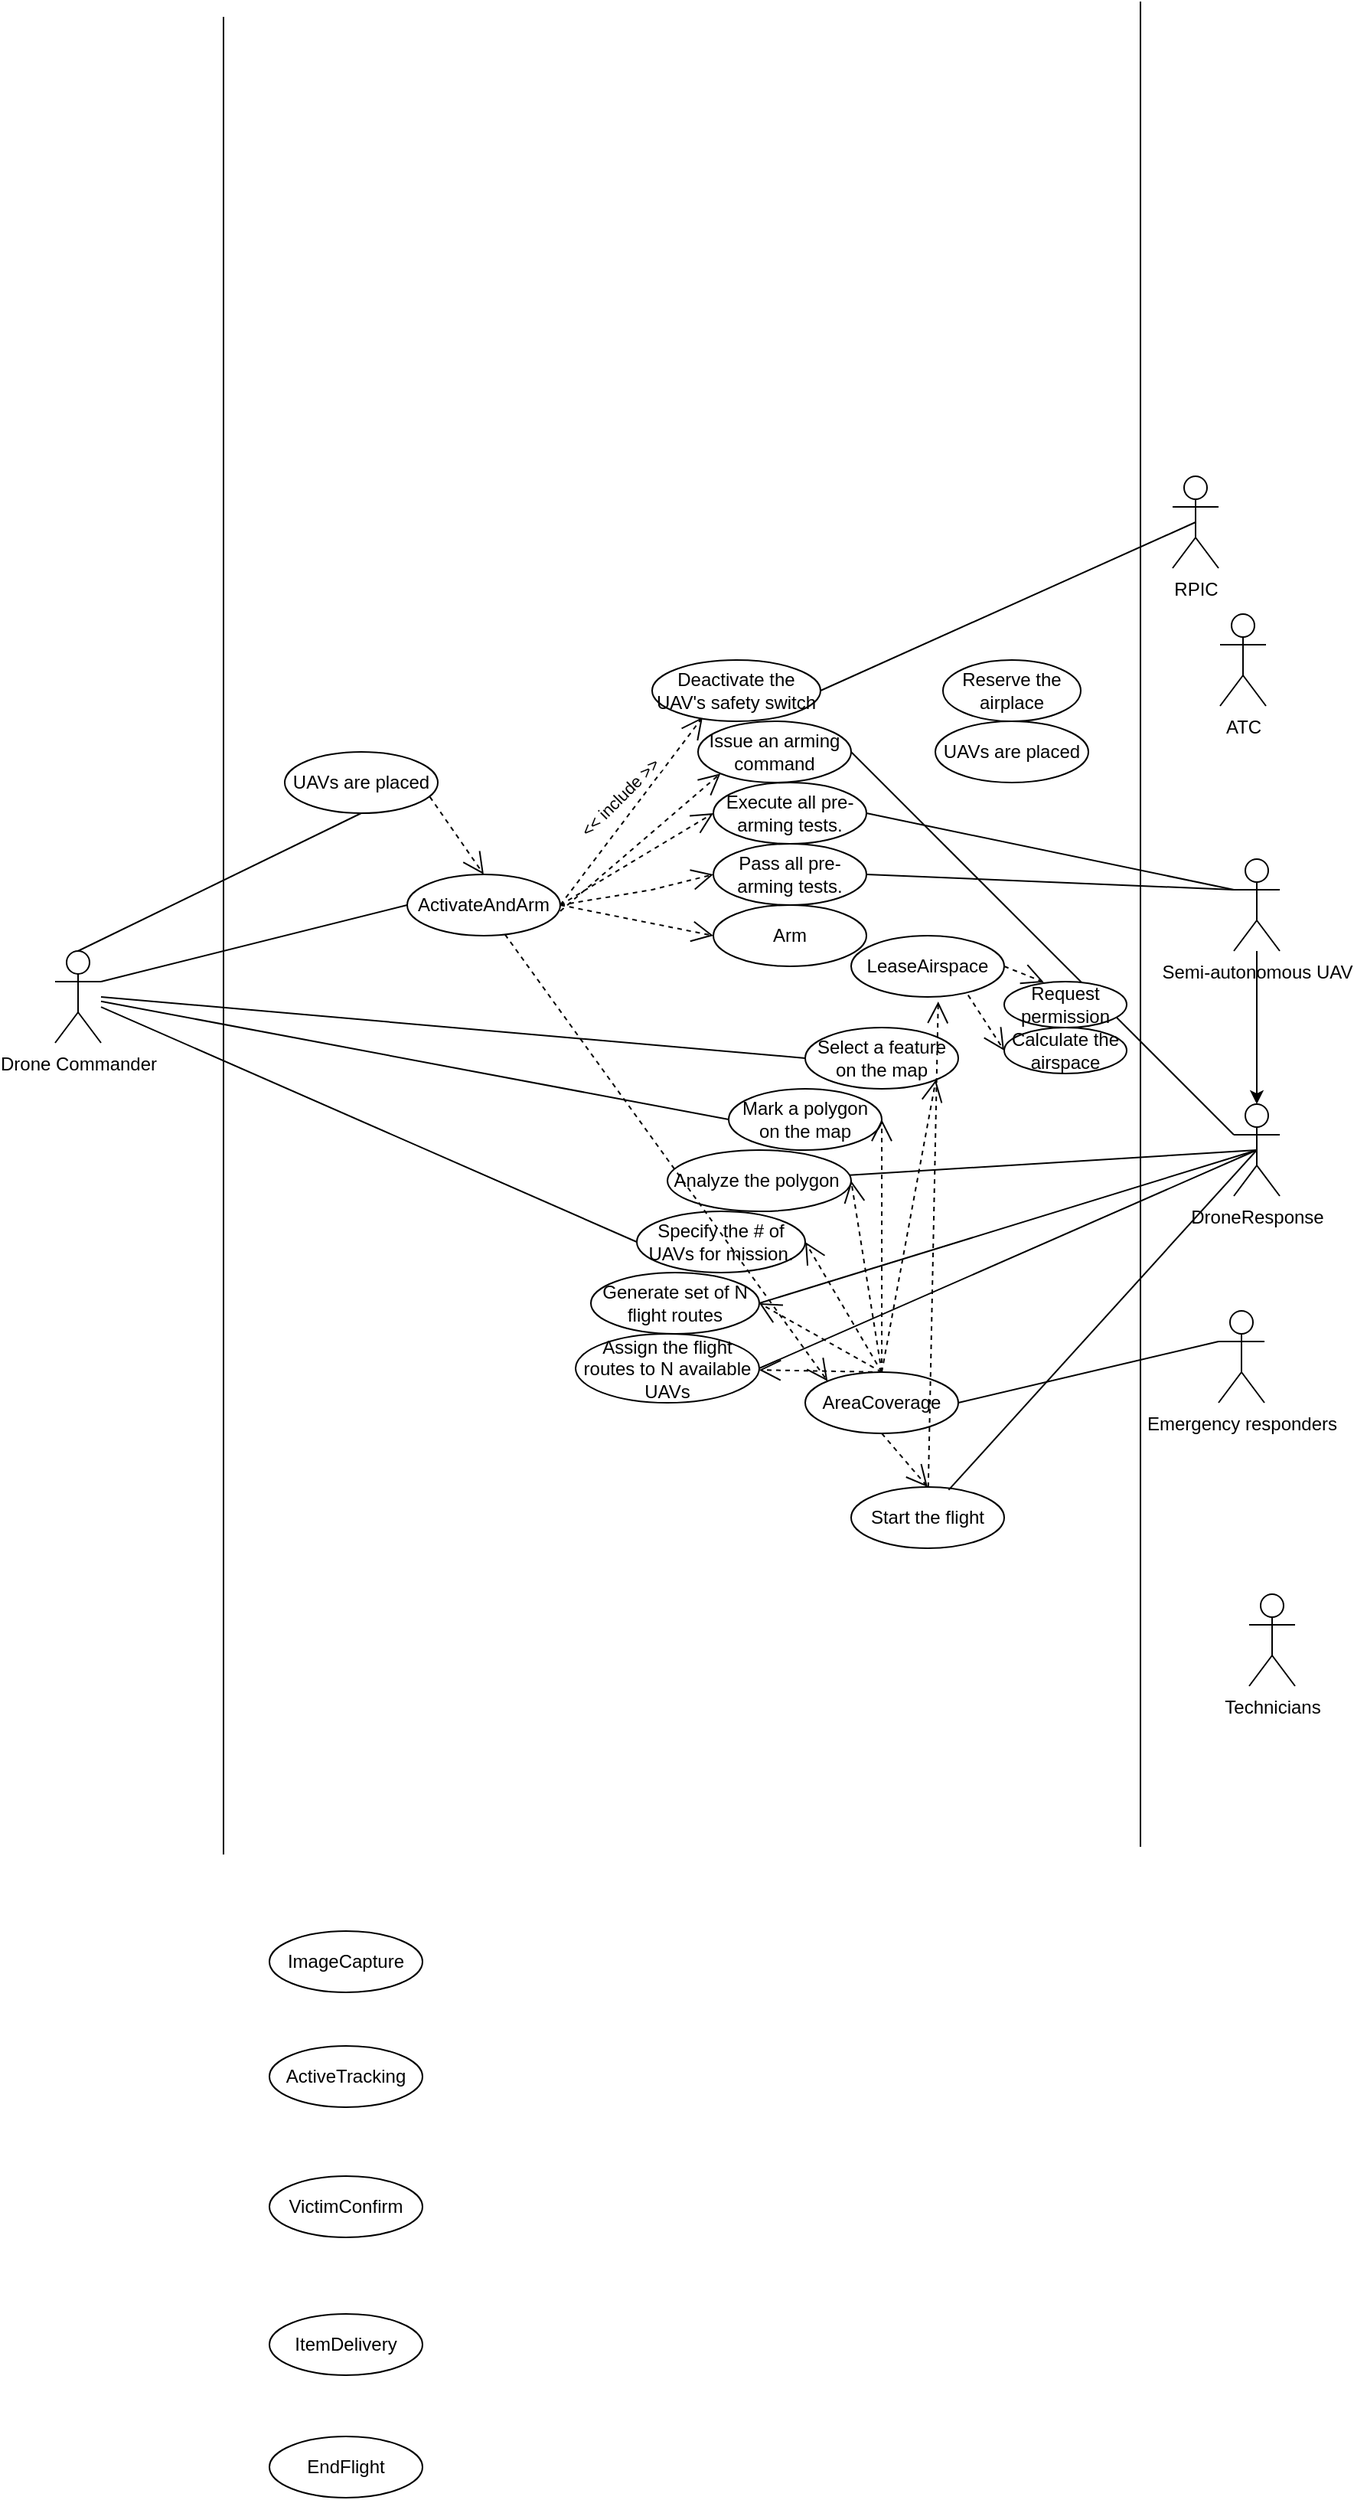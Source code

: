 <mxfile version="22.1.4" type="github">
  <diagram name="Page-1" id="hwL8e8LELadIlyGQyHQZ">
    <mxGraphModel dx="941" dy="2006" grid="1" gridSize="10" guides="1" tooltips="1" connect="1" arrows="1" fold="1" page="1" pageScale="1" pageWidth="827" pageHeight="1169" math="0" shadow="0">
      <root>
        <mxCell id="0" />
        <mxCell id="1" parent="0" />
        <mxCell id="xkGvFycIygTigsBlXQcr-1" value="" style="endArrow=none;html=1;rounded=0;" edge="1" parent="1">
          <mxGeometry width="50" height="50" relative="1" as="geometry">
            <mxPoint x="160" y="880" as="sourcePoint" />
            <mxPoint x="160" y="-320" as="targetPoint" />
          </mxGeometry>
        </mxCell>
        <mxCell id="xkGvFycIygTigsBlXQcr-2" value="" style="endArrow=none;html=1;rounded=0;" edge="1" parent="1">
          <mxGeometry width="50" height="50" relative="1" as="geometry">
            <mxPoint x="759" y="875" as="sourcePoint" />
            <mxPoint x="759" y="-330" as="targetPoint" />
          </mxGeometry>
        </mxCell>
        <mxCell id="xkGvFycIygTigsBlXQcr-3" value="Drone Commander" style="shape=umlActor;verticalLabelPosition=bottom;verticalAlign=top;html=1;" vertex="1" parent="1">
          <mxGeometry x="50" y="290" width="30" height="60" as="geometry" />
        </mxCell>
        <mxCell id="xkGvFycIygTigsBlXQcr-5" value="Semi-autonomous UAV" style="shape=umlActor;verticalLabelPosition=bottom;verticalAlign=top;html=1;" vertex="1" parent="1">
          <mxGeometry x="820" y="230" width="30" height="60" as="geometry" />
        </mxCell>
        <mxCell id="xkGvFycIygTigsBlXQcr-6" value="Emergency responders" style="shape=umlActor;verticalLabelPosition=bottom;verticalAlign=top;html=1;" vertex="1" parent="1">
          <mxGeometry x="810" y="525" width="30" height="60" as="geometry" />
        </mxCell>
        <mxCell id="xkGvFycIygTigsBlXQcr-7" value="DroneResponse" style="shape=umlActor;verticalLabelPosition=bottom;verticalAlign=top;html=1;" vertex="1" parent="1">
          <mxGeometry x="820" y="390" width="30" height="60" as="geometry" />
        </mxCell>
        <mxCell id="xkGvFycIygTigsBlXQcr-8" value="RPIC" style="shape=umlActor;verticalLabelPosition=bottom;verticalAlign=top;html=1;" vertex="1" parent="1">
          <mxGeometry x="780" y="-20" width="30" height="60" as="geometry" />
        </mxCell>
        <mxCell id="xkGvFycIygTigsBlXQcr-9" value="Technicians" style="shape=umlActor;verticalLabelPosition=bottom;verticalAlign=top;html=1;" vertex="1" parent="1">
          <mxGeometry x="830" y="710" width="30" height="60" as="geometry" />
        </mxCell>
        <mxCell id="xkGvFycIygTigsBlXQcr-12" value="ActivateAndArm" style="ellipse;whiteSpace=wrap;html=1;align=center;" vertex="1" parent="1">
          <mxGeometry x="280" y="240" width="100" height="40" as="geometry" />
        </mxCell>
        <mxCell id="xkGvFycIygTigsBlXQcr-13" value="AreaCoverage" style="ellipse;whiteSpace=wrap;html=1;align=center;" vertex="1" parent="1">
          <mxGeometry x="540" y="565" width="100" height="40" as="geometry" />
        </mxCell>
        <mxCell id="xkGvFycIygTigsBlXQcr-14" value="LeaseAirspace" style="ellipse;whiteSpace=wrap;html=1;align=center;" vertex="1" parent="1">
          <mxGeometry x="570" y="280" width="100" height="40" as="geometry" />
        </mxCell>
        <mxCell id="xkGvFycIygTigsBlXQcr-15" value="ImageCapture" style="ellipse;whiteSpace=wrap;html=1;align=center;" vertex="1" parent="1">
          <mxGeometry x="190" y="930" width="100" height="40" as="geometry" />
        </mxCell>
        <mxCell id="xkGvFycIygTigsBlXQcr-16" value="ActiveTracking" style="ellipse;whiteSpace=wrap;html=1;align=center;" vertex="1" parent="1">
          <mxGeometry x="190" y="1005" width="100" height="40" as="geometry" />
        </mxCell>
        <mxCell id="xkGvFycIygTigsBlXQcr-17" value="VictimConfirm" style="ellipse;whiteSpace=wrap;html=1;align=center;" vertex="1" parent="1">
          <mxGeometry x="190" y="1090" width="100" height="40" as="geometry" />
        </mxCell>
        <mxCell id="xkGvFycIygTigsBlXQcr-18" value="ItemDelivery" style="ellipse;whiteSpace=wrap;html=1;align=center;" vertex="1" parent="1">
          <mxGeometry x="190" y="1180" width="100" height="40" as="geometry" />
        </mxCell>
        <mxCell id="xkGvFycIygTigsBlXQcr-19" value="EndFlight" style="ellipse;whiteSpace=wrap;html=1;align=center;" vertex="1" parent="1">
          <mxGeometry x="190" y="1260" width="100" height="40" as="geometry" />
        </mxCell>
        <mxCell id="xkGvFycIygTigsBlXQcr-23" value="" style="endArrow=none;html=1;rounded=0;exitX=1;exitY=0.333;exitDx=0;exitDy=0;exitPerimeter=0;entryX=0;entryY=0.5;entryDx=0;entryDy=0;" edge="1" parent="1" source="xkGvFycIygTigsBlXQcr-3" target="xkGvFycIygTigsBlXQcr-12">
          <mxGeometry width="50" height="50" relative="1" as="geometry">
            <mxPoint x="230" y="260" as="sourcePoint" />
            <mxPoint x="210" y="40" as="targetPoint" />
          </mxGeometry>
        </mxCell>
        <mxCell id="xkGvFycIygTigsBlXQcr-24" value="" style="endArrow=open;endSize=12;dashed=1;html=1;rounded=0;exitX=1;exitY=0.5;exitDx=0;exitDy=0;entryX=0.3;entryY=0.933;entryDx=0;entryDy=0;entryPerimeter=0;" edge="1" parent="1" source="xkGvFycIygTigsBlXQcr-12" target="xkGvFycIygTigsBlXQcr-25">
          <mxGeometry x="-0.185" y="26" width="160" relative="1" as="geometry">
            <mxPoint x="390" y="290" as="sourcePoint" />
            <mxPoint x="440" y="210" as="targetPoint" />
            <mxPoint as="offset" />
          </mxGeometry>
        </mxCell>
        <mxCell id="xkGvFycIygTigsBlXQcr-27" value="&amp;lt;&amp;lt; include &amp;gt;&amp;gt;" style="edgeLabel;html=1;align=center;verticalAlign=middle;resizable=0;points=[];rotation=-45;" vertex="1" connectable="0" parent="xkGvFycIygTigsBlXQcr-24">
          <mxGeometry x="0.029" y="-2" relative="1" as="geometry">
            <mxPoint x="-11" y="-8" as="offset" />
          </mxGeometry>
        </mxCell>
        <mxCell id="xkGvFycIygTigsBlXQcr-25" value="Deactivate the UAV&#39;s safety switch" style="ellipse;whiteSpace=wrap;html=1;align=center;" vertex="1" parent="1">
          <mxGeometry x="440" y="100" width="110" height="40" as="geometry" />
        </mxCell>
        <mxCell id="xkGvFycIygTigsBlXQcr-26" value="" style="endArrow=none;html=1;rounded=0;exitX=1;exitY=0.5;exitDx=0;exitDy=0;entryX=0.5;entryY=0.5;entryDx=0;entryDy=0;entryPerimeter=0;" edge="1" parent="1" source="xkGvFycIygTigsBlXQcr-25" target="xkGvFycIygTigsBlXQcr-8">
          <mxGeometry width="50" height="50" relative="1" as="geometry">
            <mxPoint x="540" y="180" as="sourcePoint" />
            <mxPoint x="740" y="130" as="targetPoint" />
          </mxGeometry>
        </mxCell>
        <mxCell id="xkGvFycIygTigsBlXQcr-28" value="" style="endArrow=open;endSize=12;dashed=1;html=1;rounded=0;exitX=1;exitY=0.5;exitDx=0;exitDy=0;entryX=0;entryY=1;entryDx=0;entryDy=0;" edge="1" parent="1" target="xkGvFycIygTigsBlXQcr-32">
          <mxGeometry x="-0.185" y="26" width="160" relative="1" as="geometry">
            <mxPoint x="380" y="264" as="sourcePoint" />
            <mxPoint x="530" y="240" as="targetPoint" />
            <mxPoint as="offset" />
          </mxGeometry>
        </mxCell>
        <mxCell id="xkGvFycIygTigsBlXQcr-31" value="" style="endArrow=none;html=1;rounded=0;exitX=1;exitY=0.5;exitDx=0;exitDy=0;entryX=0;entryY=0.333;entryDx=0;entryDy=0;entryPerimeter=0;" edge="1" parent="1" source="xkGvFycIygTigsBlXQcr-32" target="xkGvFycIygTigsBlXQcr-7">
          <mxGeometry width="50" height="50" relative="1" as="geometry">
            <mxPoint x="545" y="380" as="sourcePoint" />
            <mxPoint x="760" y="370" as="targetPoint" />
          </mxGeometry>
        </mxCell>
        <mxCell id="xkGvFycIygTigsBlXQcr-32" value="Issue an arming command" style="ellipse;whiteSpace=wrap;html=1;align=center;" vertex="1" parent="1">
          <mxGeometry x="470" y="140" width="100" height="40" as="geometry" />
        </mxCell>
        <mxCell id="xkGvFycIygTigsBlXQcr-33" value="Execute all pre-arming tests." style="ellipse;whiteSpace=wrap;html=1;align=center;" vertex="1" parent="1">
          <mxGeometry x="480" y="180" width="100" height="40" as="geometry" />
        </mxCell>
        <mxCell id="xkGvFycIygTigsBlXQcr-34" value="" style="endArrow=open;endSize=12;dashed=1;html=1;rounded=0;exitX=1;exitY=0.5;exitDx=0;exitDy=0;entryX=0;entryY=0.5;entryDx=0;entryDy=0;" edge="1" parent="1" source="xkGvFycIygTigsBlXQcr-12" target="xkGvFycIygTigsBlXQcr-33">
          <mxGeometry x="-0.185" y="26" width="160" relative="1" as="geometry">
            <mxPoint x="375" y="360" as="sourcePoint" />
            <mxPoint x="480" y="280" as="targetPoint" />
            <mxPoint as="offset" />
          </mxGeometry>
        </mxCell>
        <mxCell id="xkGvFycIygTigsBlXQcr-35" value="Pass all pre-arming tests." style="ellipse;whiteSpace=wrap;html=1;align=center;" vertex="1" parent="1">
          <mxGeometry x="480" y="220" width="100" height="40" as="geometry" />
        </mxCell>
        <mxCell id="xkGvFycIygTigsBlXQcr-36" value="" style="endArrow=open;endSize=12;dashed=1;html=1;rounded=0;exitX=1;exitY=0.5;exitDx=0;exitDy=0;entryX=0;entryY=0.5;entryDx=0;entryDy=0;" edge="1" parent="1" source="xkGvFycIygTigsBlXQcr-12" target="xkGvFycIygTigsBlXQcr-35">
          <mxGeometry x="-0.185" y="26" width="160" relative="1" as="geometry">
            <mxPoint x="380" y="320" as="sourcePoint" />
            <mxPoint x="480" y="260" as="targetPoint" />
            <mxPoint as="offset" />
            <Array as="points">
              <mxPoint x="440" y="250" />
            </Array>
          </mxGeometry>
        </mxCell>
        <mxCell id="xkGvFycIygTigsBlXQcr-37" value="" style="endArrow=none;html=1;rounded=0;exitX=1;exitY=0.5;exitDx=0;exitDy=0;entryX=0;entryY=0.333;entryDx=0;entryDy=0;entryPerimeter=0;" edge="1" parent="1" source="xkGvFycIygTigsBlXQcr-33" target="xkGvFycIygTigsBlXQcr-5">
          <mxGeometry width="50" height="50" relative="1" as="geometry">
            <mxPoint x="600" y="280" as="sourcePoint" />
            <mxPoint x="800" y="230" as="targetPoint" />
          </mxGeometry>
        </mxCell>
        <mxCell id="xkGvFycIygTigsBlXQcr-38" value="" style="endArrow=none;html=1;rounded=0;exitX=1;exitY=0.5;exitDx=0;exitDy=0;entryX=0;entryY=0.333;entryDx=0;entryDy=0;entryPerimeter=0;" edge="1" parent="1" source="xkGvFycIygTigsBlXQcr-35" target="xkGvFycIygTigsBlXQcr-5">
          <mxGeometry width="50" height="50" relative="1" as="geometry">
            <mxPoint x="570" y="250" as="sourcePoint" />
            <mxPoint x="810" y="300" as="targetPoint" />
          </mxGeometry>
        </mxCell>
        <mxCell id="xkGvFycIygTigsBlXQcr-39" value="Arm" style="ellipse;whiteSpace=wrap;html=1;align=center;" vertex="1" parent="1">
          <mxGeometry x="480" y="260" width="100" height="40" as="geometry" />
        </mxCell>
        <mxCell id="xkGvFycIygTigsBlXQcr-40" value="" style="endArrow=open;endSize=12;dashed=1;html=1;rounded=0;exitX=1;exitY=0.5;exitDx=0;exitDy=0;entryX=0;entryY=0.5;entryDx=0;entryDy=0;" edge="1" parent="1" source="xkGvFycIygTigsBlXQcr-12">
          <mxGeometry x="-0.185" y="26" width="160" relative="1" as="geometry">
            <mxPoint x="380" y="300" as="sourcePoint" />
            <mxPoint x="480" y="280" as="targetPoint" />
            <mxPoint as="offset" />
            <Array as="points" />
          </mxGeometry>
        </mxCell>
        <mxCell id="xkGvFycIygTigsBlXQcr-41" style="edgeStyle=orthogonalEdgeStyle;rounded=0;orthogonalLoop=1;jettySize=auto;html=1;entryX=0.5;entryY=0;entryDx=0;entryDy=0;entryPerimeter=0;" edge="1" parent="1" source="xkGvFycIygTigsBlXQcr-5" target="xkGvFycIygTigsBlXQcr-7">
          <mxGeometry relative="1" as="geometry" />
        </mxCell>
        <mxCell id="xkGvFycIygTigsBlXQcr-42" value="" style="endArrow=none;html=1;rounded=0;exitX=1;exitY=0.5;exitDx=0;exitDy=0;entryX=0;entryY=0.333;entryDx=0;entryDy=0;entryPerimeter=0;" edge="1" parent="1" source="xkGvFycIygTigsBlXQcr-13" target="xkGvFycIygTigsBlXQcr-6">
          <mxGeometry width="50" height="50" relative="1" as="geometry">
            <mxPoint x="470" y="520" as="sourcePoint" />
            <mxPoint x="670" y="470" as="targetPoint" />
          </mxGeometry>
        </mxCell>
        <mxCell id="xkGvFycIygTigsBlXQcr-43" value="Select a feature on the map" style="ellipse;whiteSpace=wrap;html=1;align=center;" vertex="1" parent="1">
          <mxGeometry x="540" y="340" width="100" height="40" as="geometry" />
        </mxCell>
        <mxCell id="xkGvFycIygTigsBlXQcr-45" value="Mark a polygon on the map" style="ellipse;whiteSpace=wrap;html=1;align=center;" vertex="1" parent="1">
          <mxGeometry x="490" y="380" width="100" height="40" as="geometry" />
        </mxCell>
        <mxCell id="xkGvFycIygTigsBlXQcr-48" value="Specify the # of UAVs for mission." style="ellipse;whiteSpace=wrap;html=1;align=center;" vertex="1" parent="1">
          <mxGeometry x="430" y="460" width="110" height="40" as="geometry" />
        </mxCell>
        <mxCell id="xkGvFycIygTigsBlXQcr-49" value="Analyze the polygon&amp;nbsp;" style="ellipse;whiteSpace=wrap;html=1;align=center;" vertex="1" parent="1">
          <mxGeometry x="450" y="420" width="120" height="40" as="geometry" />
        </mxCell>
        <mxCell id="xkGvFycIygTigsBlXQcr-50" value="" style="endArrow=none;html=1;rounded=0;entryX=0.5;entryY=0.5;entryDx=0;entryDy=0;entryPerimeter=0;" edge="1" parent="1" source="xkGvFycIygTigsBlXQcr-49" target="xkGvFycIygTigsBlXQcr-7">
          <mxGeometry width="50" height="50" relative="1" as="geometry">
            <mxPoint x="530.0" y="436" as="sourcePoint" />
            <mxPoint x="795" y="416" as="targetPoint" />
          </mxGeometry>
        </mxCell>
        <mxCell id="xkGvFycIygTigsBlXQcr-52" value="" style="endArrow=none;html=1;rounded=0;entryX=0;entryY=0.5;entryDx=0;entryDy=0;" edge="1" parent="1" target="xkGvFycIygTigsBlXQcr-43">
          <mxGeometry width="50" height="50" relative="1" as="geometry">
            <mxPoint x="80" y="320" as="sourcePoint" />
            <mxPoint x="290" y="330" as="targetPoint" />
          </mxGeometry>
        </mxCell>
        <mxCell id="xkGvFycIygTigsBlXQcr-53" value="" style="endArrow=none;html=1;rounded=0;entryX=0;entryY=0.5;entryDx=0;entryDy=0;" edge="1" parent="1" source="xkGvFycIygTigsBlXQcr-3" target="xkGvFycIygTigsBlXQcr-45">
          <mxGeometry width="50" height="50" relative="1" as="geometry">
            <mxPoint x="90" y="340" as="sourcePoint" />
            <mxPoint x="550" y="390" as="targetPoint" />
          </mxGeometry>
        </mxCell>
        <mxCell id="xkGvFycIygTigsBlXQcr-54" value="" style="endArrow=none;html=1;rounded=0;entryX=0;entryY=0.5;entryDx=0;entryDy=0;" edge="1" parent="1" source="xkGvFycIygTigsBlXQcr-3" target="xkGvFycIygTigsBlXQcr-48">
          <mxGeometry width="50" height="50" relative="1" as="geometry">
            <mxPoint x="-10" y="401.5" as="sourcePoint" />
            <mxPoint x="400" y="478.5" as="targetPoint" />
          </mxGeometry>
        </mxCell>
        <mxCell id="xkGvFycIygTigsBlXQcr-55" value="Generate set of N flight routes" style="ellipse;whiteSpace=wrap;html=1;align=center;" vertex="1" parent="1">
          <mxGeometry x="400" y="500" width="110" height="40" as="geometry" />
        </mxCell>
        <mxCell id="xkGvFycIygTigsBlXQcr-56" value="" style="endArrow=open;endSize=12;dashed=1;html=1;rounded=0;exitX=0.5;exitY=0;exitDx=0;exitDy=0;entryX=1;entryY=1;entryDx=0;entryDy=0;" edge="1" parent="1" source="xkGvFycIygTigsBlXQcr-13" target="xkGvFycIygTigsBlXQcr-43">
          <mxGeometry x="-0.185" y="26" width="160" relative="1" as="geometry">
            <mxPoint x="560" y="480" as="sourcePoint" />
            <mxPoint x="660" y="500" as="targetPoint" />
            <mxPoint as="offset" />
            <Array as="points" />
          </mxGeometry>
        </mxCell>
        <mxCell id="xkGvFycIygTigsBlXQcr-57" value="" style="endArrow=open;endSize=12;dashed=1;html=1;rounded=0;exitX=0.5;exitY=0;exitDx=0;exitDy=0;entryX=1;entryY=0.5;entryDx=0;entryDy=0;" edge="1" parent="1" source="xkGvFycIygTigsBlXQcr-13" target="xkGvFycIygTigsBlXQcr-45">
          <mxGeometry x="-0.185" y="26" width="160" relative="1" as="geometry">
            <mxPoint x="550" y="541" as="sourcePoint" />
            <mxPoint x="590" y="400" as="targetPoint" />
            <mxPoint as="offset" />
            <Array as="points" />
          </mxGeometry>
        </mxCell>
        <mxCell id="xkGvFycIygTigsBlXQcr-58" value="" style="endArrow=open;endSize=12;dashed=1;html=1;rounded=0;exitX=0.5;exitY=0;exitDx=0;exitDy=0;entryX=1;entryY=0.5;entryDx=0;entryDy=0;" edge="1" parent="1" source="xkGvFycIygTigsBlXQcr-13" target="xkGvFycIygTigsBlXQcr-49">
          <mxGeometry x="-0.185" y="26" width="160" relative="1" as="geometry">
            <mxPoint x="590" y="545" as="sourcePoint" />
            <mxPoint x="600" y="410" as="targetPoint" />
            <mxPoint as="offset" />
            <Array as="points" />
          </mxGeometry>
        </mxCell>
        <mxCell id="xkGvFycIygTigsBlXQcr-59" value="" style="endArrow=open;endSize=12;dashed=1;html=1;rounded=0;exitX=0.5;exitY=0;exitDx=0;exitDy=0;entryX=1;entryY=0.5;entryDx=0;entryDy=0;" edge="1" parent="1" source="xkGvFycIygTigsBlXQcr-13" target="xkGvFycIygTigsBlXQcr-48">
          <mxGeometry x="-0.185" y="26" width="160" relative="1" as="geometry">
            <mxPoint x="424" y="670" as="sourcePoint" />
            <mxPoint x="414" y="575" as="targetPoint" />
            <mxPoint as="offset" />
            <Array as="points" />
          </mxGeometry>
        </mxCell>
        <mxCell id="xkGvFycIygTigsBlXQcr-60" value="" style="endArrow=open;endSize=12;dashed=1;html=1;rounded=0;exitX=0.5;exitY=0;exitDx=0;exitDy=0;entryX=1;entryY=0.5;entryDx=0;entryDy=0;" edge="1" parent="1" source="xkGvFycIygTigsBlXQcr-13" target="xkGvFycIygTigsBlXQcr-55">
          <mxGeometry x="-0.185" y="26" width="160" relative="1" as="geometry">
            <mxPoint x="540" y="565" as="sourcePoint" />
            <mxPoint x="500" y="510" as="targetPoint" />
            <mxPoint as="offset" />
            <Array as="points" />
          </mxGeometry>
        </mxCell>
        <mxCell id="xkGvFycIygTigsBlXQcr-61" value="" style="endArrow=none;html=1;rounded=0;entryX=0.5;entryY=0.5;entryDx=0;entryDy=0;entryPerimeter=0;exitX=1;exitY=0.5;exitDx=0;exitDy=0;" edge="1" parent="1" source="xkGvFycIygTigsBlXQcr-55" target="xkGvFycIygTigsBlXQcr-7">
          <mxGeometry width="50" height="50" relative="1" as="geometry">
            <mxPoint x="554" y="500" as="sourcePoint" />
            <mxPoint x="820" y="484" as="targetPoint" />
          </mxGeometry>
        </mxCell>
        <mxCell id="xkGvFycIygTigsBlXQcr-62" value="Assign the flight routes to N available UAVs" style="ellipse;whiteSpace=wrap;html=1;align=center;" vertex="1" parent="1">
          <mxGeometry x="390" y="540" width="120" height="45" as="geometry" />
        </mxCell>
        <mxCell id="xkGvFycIygTigsBlXQcr-63" value="" style="endArrow=none;html=1;rounded=0;entryX=0.5;entryY=0.5;entryDx=0;entryDy=0;entryPerimeter=0;exitX=1;exitY=0.5;exitDx=0;exitDy=0;" edge="1" parent="1" source="xkGvFycIygTigsBlXQcr-62" target="xkGvFycIygTigsBlXQcr-7">
          <mxGeometry width="50" height="50" relative="1" as="geometry">
            <mxPoint x="520" y="530" as="sourcePoint" />
            <mxPoint x="845" y="430" as="targetPoint" />
          </mxGeometry>
        </mxCell>
        <mxCell id="xkGvFycIygTigsBlXQcr-64" value="" style="endArrow=open;endSize=12;dashed=1;html=1;rounded=0;exitX=0.5;exitY=0;exitDx=0;exitDy=0;" edge="1" parent="1" source="xkGvFycIygTigsBlXQcr-13" target="xkGvFycIygTigsBlXQcr-62">
          <mxGeometry x="-0.185" y="26" width="160" relative="1" as="geometry">
            <mxPoint x="590" y="635" as="sourcePoint" />
            <mxPoint x="510" y="590" as="targetPoint" />
            <mxPoint as="offset" />
            <Array as="points" />
          </mxGeometry>
        </mxCell>
        <mxCell id="xkGvFycIygTigsBlXQcr-65" value="UAVs are placed" style="ellipse;whiteSpace=wrap;html=1;align=center;" vertex="1" parent="1">
          <mxGeometry x="200" y="160" width="100" height="40" as="geometry" />
        </mxCell>
        <mxCell id="xkGvFycIygTigsBlXQcr-67" value="" style="endArrow=none;html=1;rounded=0;exitX=0.5;exitY=0;exitDx=0;exitDy=0;exitPerimeter=0;entryX=0.5;entryY=1;entryDx=0;entryDy=0;" edge="1" parent="1" source="xkGvFycIygTigsBlXQcr-3" target="xkGvFycIygTigsBlXQcr-65">
          <mxGeometry width="50" height="50" relative="1" as="geometry">
            <mxPoint x="60" y="270" as="sourcePoint" />
            <mxPoint x="260" y="220" as="targetPoint" />
          </mxGeometry>
        </mxCell>
        <mxCell id="xkGvFycIygTigsBlXQcr-68" value="" style="endArrow=open;endSize=12;dashed=1;html=1;rounded=0;exitX=0.948;exitY=0.733;exitDx=0;exitDy=0;entryX=0.5;entryY=0;entryDx=0;entryDy=0;exitPerimeter=0;" edge="1" parent="1" source="xkGvFycIygTigsBlXQcr-65" target="xkGvFycIygTigsBlXQcr-12">
          <mxGeometry x="-0.185" y="26" width="160" relative="1" as="geometry">
            <mxPoint x="290" y="150" as="sourcePoint" />
            <mxPoint x="390" y="170" as="targetPoint" />
            <mxPoint as="offset" />
            <Array as="points" />
          </mxGeometry>
        </mxCell>
        <mxCell id="xkGvFycIygTigsBlXQcr-70" value="" style="endArrow=open;endSize=12;dashed=1;html=1;rounded=0;entryX=0;entryY=0;entryDx=0;entryDy=0;" edge="1" parent="1" source="xkGvFycIygTigsBlXQcr-12" target="xkGvFycIygTigsBlXQcr-13">
          <mxGeometry x="-0.185" y="26" width="160" relative="1" as="geometry">
            <mxPoint x="396" y="289" as="sourcePoint" />
            <mxPoint x="431" y="340" as="targetPoint" />
            <mxPoint as="offset" />
            <Array as="points" />
          </mxGeometry>
        </mxCell>
        <mxCell id="xkGvFycIygTigsBlXQcr-71" value="Start the flight" style="ellipse;whiteSpace=wrap;html=1;align=center;" vertex="1" parent="1">
          <mxGeometry x="570" y="640" width="100" height="40" as="geometry" />
        </mxCell>
        <mxCell id="xkGvFycIygTigsBlXQcr-74" value="" style="endArrow=open;endSize=12;dashed=1;html=1;rounded=0;exitX=0.5;exitY=1;exitDx=0;exitDy=0;entryX=0.5;entryY=0;entryDx=0;entryDy=0;" edge="1" parent="1" source="xkGvFycIygTigsBlXQcr-13" target="xkGvFycIygTigsBlXQcr-71">
          <mxGeometry x="-0.185" y="26" width="160" relative="1" as="geometry">
            <mxPoint x="570" y="811" as="sourcePoint" />
            <mxPoint x="470" y="620" as="targetPoint" />
            <mxPoint as="offset" />
            <Array as="points" />
          </mxGeometry>
        </mxCell>
        <mxCell id="xkGvFycIygTigsBlXQcr-75" value="" style="endArrow=none;html=1;rounded=0;entryX=0.5;entryY=0.5;entryDx=0;entryDy=0;entryPerimeter=0;exitX=0.637;exitY=0.049;exitDx=0;exitDy=0;exitPerimeter=0;" edge="1" parent="1" source="xkGvFycIygTigsBlXQcr-71" target="xkGvFycIygTigsBlXQcr-7">
          <mxGeometry width="50" height="50" relative="1" as="geometry">
            <mxPoint x="580" y="528" as="sourcePoint" />
            <mxPoint x="846" y="512" as="targetPoint" />
          </mxGeometry>
        </mxCell>
        <mxCell id="xkGvFycIygTigsBlXQcr-78" value="" style="endArrow=open;endSize=12;dashed=1;html=1;rounded=0;entryX=0.569;entryY=1.075;entryDx=0;entryDy=0;entryPerimeter=0;" edge="1" parent="1" source="xkGvFycIygTigsBlXQcr-71" target="xkGvFycIygTigsBlXQcr-14">
          <mxGeometry x="-0.185" y="26" width="160" relative="1" as="geometry">
            <mxPoint x="640" y="541" as="sourcePoint" />
            <mxPoint x="675" y="350" as="targetPoint" />
            <mxPoint as="offset" />
            <Array as="points" />
          </mxGeometry>
        </mxCell>
        <mxCell id="xkGvFycIygTigsBlXQcr-79" value="Calculate the airspace" style="ellipse;whiteSpace=wrap;html=1;align=center;" vertex="1" parent="1">
          <mxGeometry x="670" y="340" width="80" height="30" as="geometry" />
        </mxCell>
        <mxCell id="xkGvFycIygTigsBlXQcr-80" value="Request permission" style="ellipse;whiteSpace=wrap;html=1;align=center;" vertex="1" parent="1">
          <mxGeometry x="670" y="310" width="80" height="30" as="geometry" />
        </mxCell>
        <mxCell id="xkGvFycIygTigsBlXQcr-81" value="" style="endArrow=open;endSize=12;dashed=1;html=1;rounded=0;exitX=0.764;exitY=0.97;exitDx=0;exitDy=0;exitPerimeter=0;entryX=0;entryY=0.5;entryDx=0;entryDy=0;" edge="1" parent="1" source="xkGvFycIygTigsBlXQcr-14" target="xkGvFycIygTigsBlXQcr-79">
          <mxGeometry x="-0.185" y="26" width="160" relative="1" as="geometry">
            <mxPoint x="640" y="310" as="sourcePoint" />
            <mxPoint x="670" y="350" as="targetPoint" />
            <mxPoint as="offset" />
            <Array as="points" />
          </mxGeometry>
        </mxCell>
        <mxCell id="xkGvFycIygTigsBlXQcr-83" value="" style="endArrow=open;endSize=12;dashed=1;html=1;rounded=0;exitX=1;exitY=0.5;exitDx=0;exitDy=0;entryX=0.323;entryY=0.012;entryDx=0;entryDy=0;entryPerimeter=0;" edge="1" parent="1" source="xkGvFycIygTigsBlXQcr-14" target="xkGvFycIygTigsBlXQcr-80">
          <mxGeometry x="-0.185" y="26" width="160" relative="1" as="geometry">
            <mxPoint x="710" y="254.5" as="sourcePoint" />
            <mxPoint x="745" y="305.5" as="targetPoint" />
            <mxPoint as="offset" />
            <Array as="points" />
          </mxGeometry>
        </mxCell>
        <mxCell id="xkGvFycIygTigsBlXQcr-84" value="ATC" style="shape=umlActor;verticalLabelPosition=bottom;verticalAlign=top;html=1;" vertex="1" parent="1">
          <mxGeometry x="811" y="70" width="30" height="60" as="geometry" />
        </mxCell>
        <mxCell id="xkGvFycIygTigsBlXQcr-86" value="Reserve the airplace" style="ellipse;whiteSpace=wrap;html=1;align=center;" vertex="1" parent="1">
          <mxGeometry x="630" y="100" width="90" height="40" as="geometry" />
        </mxCell>
        <mxCell id="xkGvFycIygTigsBlXQcr-87" value="UAVs are placed" style="ellipse;whiteSpace=wrap;html=1;align=center;" vertex="1" parent="1">
          <mxGeometry x="625" y="140" width="100" height="40" as="geometry" />
        </mxCell>
      </root>
    </mxGraphModel>
  </diagram>
</mxfile>
